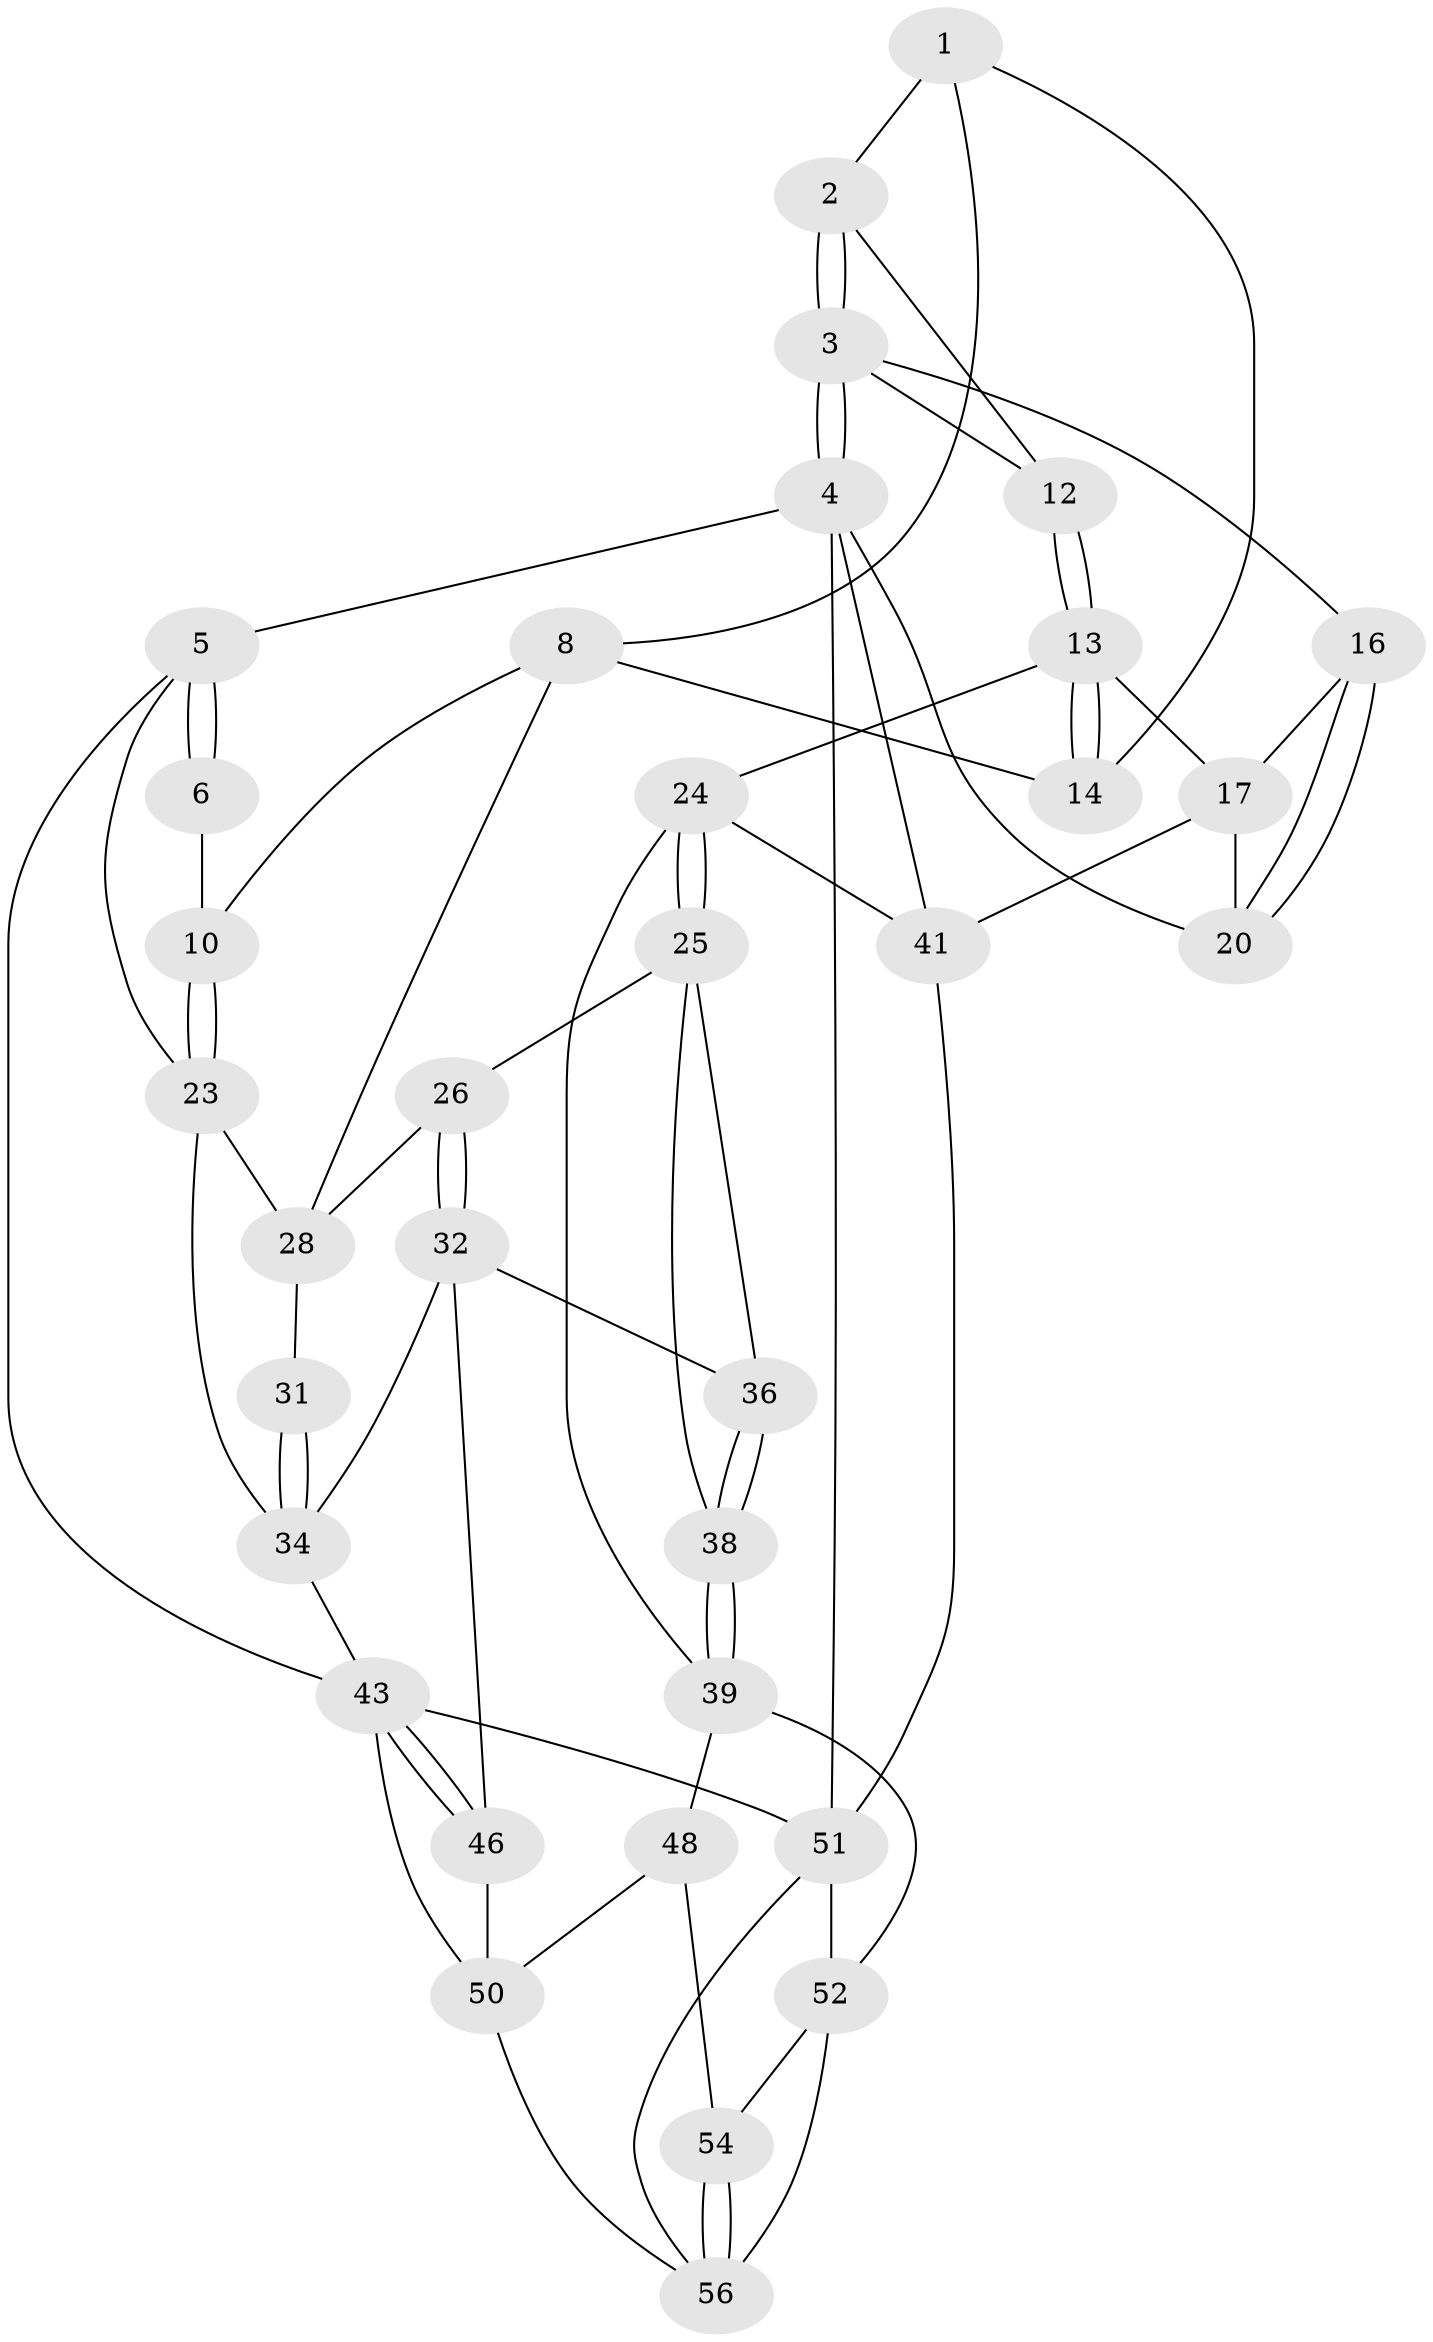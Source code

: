 // Generated by graph-tools (version 1.1) at 2025/24/03/03/25 07:24:34]
// undirected, 34 vertices, 75 edges
graph export_dot {
graph [start="1"]
  node [color=gray90,style=filled];
  1 [pos="+0.473066230938375+0",super="+7"];
  2 [pos="+0.4783555457378973+0"];
  3 [pos="+1+0",super="+15"];
  4 [pos="+1+0",super="+42"];
  5 [pos="+0+0",super="+19"];
  6 [pos="+0.148211370122223+0",super="+11"];
  8 [pos="+0.3178853571096763+0.19380955890777746",super="+9"];
  10 [pos="+0.22360687345660119+0.17505302466924547"];
  12 [pos="+0.5917844849765392+0.06694902080722195"];
  13 [pos="+0.5236561496320558+0.2562660354800974",super="+18"];
  14 [pos="+0.47432841306193024+0.23461187654863966"];
  16 [pos="+0.8025441698327777+0.16805734119194032"];
  17 [pos="+0.7893437994563838+0.1857880206974176",super="+22"];
  20 [pos="+1+0",super="+21"];
  23 [pos="+0+0.2915373208412398",super="+30"];
  24 [pos="+0.5781687011803666+0.4461130996484588",super="+40"];
  25 [pos="+0.2784099671711278+0.3810889689251702",super="+35"];
  26 [pos="+0.2608885691126893+0.36634175568949334",super="+27"];
  28 [pos="+0.26017964906709357+0.21847676777791522",super="+29"];
  31 [pos="+0.17526913802439026+0.4075161632825445"];
  32 [pos="+0.2027514960473168+0.608047633293618",super="+33"];
  34 [pos="+0.13458897664949213+0.5185702277214994",super="+37"];
  36 [pos="+0.23772077042366577+0.6099037092666676"];
  38 [pos="+0.44388004743259174+0.653309664003621"];
  39 [pos="+0.4699796168900063+0.6642859766847223",super="+47"];
  41 [pos="+0.7905526268421192+0.5332695372780094",super="+45"];
  43 [pos="+0+0.8544219429058713",super="+44"];
  46 [pos="+0.025353465775096846+0.7815348588189104"];
  48 [pos="+0.35463658575564494+0.7744507803479933",super="+49"];
  50 [pos="+0.22424463396319178+0.8521483025695766",super="+57"];
  51 [pos="+0.8129440987833157+0.8542606968362282",super="+59"];
  52 [pos="+0.6158193289607093+0.8499984303980153",super="+53"];
  54 [pos="+0.4281288915277545+1",super="+55"];
  56 [pos="+0.37780287047551386+1",super="+58"];
  1 -- 2;
  1 -- 8;
  1 -- 14;
  2 -- 3;
  2 -- 3;
  2 -- 12;
  3 -- 4;
  3 -- 4;
  3 -- 16;
  3 -- 12;
  4 -- 5;
  4 -- 20 [weight=2];
  4 -- 51;
  4 -- 41;
  5 -- 6 [weight=2];
  5 -- 6;
  5 -- 23;
  5 -- 43;
  6 -- 10;
  8 -- 14;
  8 -- 10;
  8 -- 28;
  10 -- 23;
  10 -- 23;
  12 -- 13;
  12 -- 13;
  13 -- 14;
  13 -- 14;
  13 -- 24;
  13 -- 17;
  16 -- 17;
  16 -- 20;
  16 -- 20;
  17 -- 41;
  17 -- 20;
  23 -- 28;
  23 -- 34;
  24 -- 25;
  24 -- 25;
  24 -- 41;
  24 -- 39;
  25 -- 26;
  25 -- 36;
  25 -- 38;
  26 -- 32;
  26 -- 32;
  26 -- 28;
  28 -- 31;
  31 -- 34;
  31 -- 34;
  32 -- 36;
  32 -- 34;
  32 -- 46;
  34 -- 43;
  36 -- 38;
  36 -- 38;
  38 -- 39;
  38 -- 39;
  39 -- 48;
  39 -- 52;
  41 -- 51;
  43 -- 46;
  43 -- 46;
  43 -- 51;
  43 -- 50;
  46 -- 50;
  48 -- 54 [weight=2];
  48 -- 50;
  50 -- 56;
  51 -- 52;
  51 -- 56;
  52 -- 56;
  52 -- 54;
  54 -- 56;
  54 -- 56;
}

